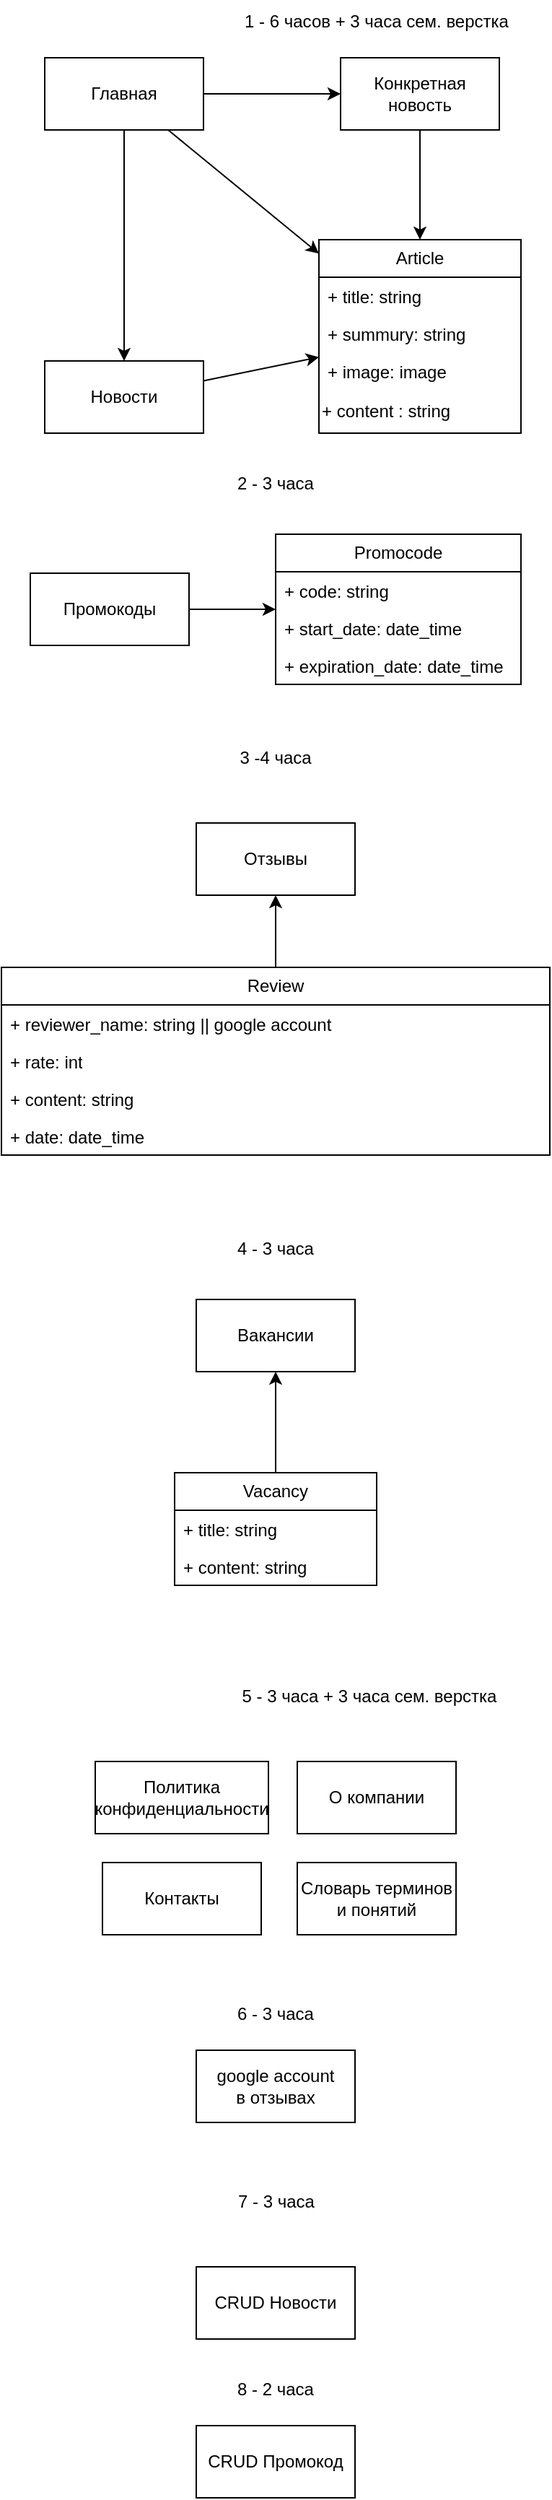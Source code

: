 <mxfile version="21.1.2" type="device">
  <diagram id="C5RBs43oDa-KdzZeNtuy" name="Page-1">
    <mxGraphModel dx="1980" dy="884" grid="1" gridSize="10" guides="1" tooltips="1" connect="1" arrows="1" fold="1" page="1" pageScale="1" pageWidth="827" pageHeight="1169" math="0" shadow="0">
      <root>
        <mxCell id="WIyWlLk6GJQsqaUBKTNV-0" />
        <mxCell id="WIyWlLk6GJQsqaUBKTNV-1" parent="WIyWlLk6GJQsqaUBKTNV-0" />
        <mxCell id="L7a447WGco3aTBn-3NzL-0" value="Главная" style="html=1;whiteSpace=wrap;" vertex="1" parent="WIyWlLk6GJQsqaUBKTNV-1">
          <mxGeometry x="50" y="60" width="110" height="50" as="geometry" />
        </mxCell>
        <mxCell id="L7a447WGco3aTBn-3NzL-1" value="О компании" style="html=1;whiteSpace=wrap;" vertex="1" parent="WIyWlLk6GJQsqaUBKTNV-1">
          <mxGeometry x="225" y="1240" width="110" height="50" as="geometry" />
        </mxCell>
        <mxCell id="L7a447WGco3aTBn-3NzL-2" value="Новости" style="html=1;whiteSpace=wrap;" vertex="1" parent="WIyWlLk6GJQsqaUBKTNV-1">
          <mxGeometry x="50" y="270" width="110" height="50" as="geometry" />
        </mxCell>
        <mxCell id="L7a447WGco3aTBn-3NzL-3" value="Словарь терминов и понятий" style="html=1;whiteSpace=wrap;" vertex="1" parent="WIyWlLk6GJQsqaUBKTNV-1">
          <mxGeometry x="225" y="1310" width="110" height="50" as="geometry" />
        </mxCell>
        <mxCell id="L7a447WGco3aTBn-3NzL-4" value="Контакты" style="html=1;whiteSpace=wrap;" vertex="1" parent="WIyWlLk6GJQsqaUBKTNV-1">
          <mxGeometry x="90" y="1310" width="110" height="50" as="geometry" />
        </mxCell>
        <mxCell id="L7a447WGco3aTBn-3NzL-5" value="Политика конфиденциальности" style="html=1;whiteSpace=wrap;" vertex="1" parent="WIyWlLk6GJQsqaUBKTNV-1">
          <mxGeometry x="85" y="1240" width="120" height="50" as="geometry" />
        </mxCell>
        <mxCell id="L7a447WGco3aTBn-3NzL-6" value="Вакансии" style="html=1;whiteSpace=wrap;" vertex="1" parent="WIyWlLk6GJQsqaUBKTNV-1">
          <mxGeometry x="155" y="920" width="110" height="50" as="geometry" />
        </mxCell>
        <mxCell id="L7a447WGco3aTBn-3NzL-7" value="Отзывы" style="html=1;whiteSpace=wrap;" vertex="1" parent="WIyWlLk6GJQsqaUBKTNV-1">
          <mxGeometry x="155" y="590" width="110" height="50" as="geometry" />
        </mxCell>
        <mxCell id="L7a447WGco3aTBn-3NzL-8" value="Промокоды" style="html=1;whiteSpace=wrap;" vertex="1" parent="WIyWlLk6GJQsqaUBKTNV-1">
          <mxGeometry x="40" y="417" width="110" height="50" as="geometry" />
        </mxCell>
        <mxCell id="L7a447WGco3aTBn-3NzL-10" value="Article" style="swimlane;fontStyle=0;childLayout=stackLayout;horizontal=1;startSize=26;fillColor=none;horizontalStack=0;resizeParent=1;resizeParentMax=0;resizeLast=0;collapsible=1;marginBottom=0;whiteSpace=wrap;html=1;" vertex="1" parent="WIyWlLk6GJQsqaUBKTNV-1">
          <mxGeometry x="240" y="186" width="140" height="134" as="geometry" />
        </mxCell>
        <mxCell id="L7a447WGco3aTBn-3NzL-11" value="+ title: string" style="text;strokeColor=none;fillColor=none;align=left;verticalAlign=top;spacingLeft=4;spacingRight=4;overflow=hidden;rotatable=0;points=[[0,0.5],[1,0.5]];portConstraint=eastwest;whiteSpace=wrap;html=1;" vertex="1" parent="L7a447WGco3aTBn-3NzL-10">
          <mxGeometry y="26" width="140" height="26" as="geometry" />
        </mxCell>
        <mxCell id="L7a447WGco3aTBn-3NzL-12" value="+ summury: string" style="text;strokeColor=none;fillColor=none;align=left;verticalAlign=top;spacingLeft=4;spacingRight=4;overflow=hidden;rotatable=0;points=[[0,0.5],[1,0.5]];portConstraint=eastwest;whiteSpace=wrap;html=1;" vertex="1" parent="L7a447WGco3aTBn-3NzL-10">
          <mxGeometry y="52" width="140" height="26" as="geometry" />
        </mxCell>
        <mxCell id="L7a447WGco3aTBn-3NzL-13" value="+ image: image" style="text;strokeColor=none;fillColor=none;align=left;verticalAlign=top;spacingLeft=4;spacingRight=4;overflow=hidden;rotatable=0;points=[[0,0.5],[1,0.5]];portConstraint=eastwest;whiteSpace=wrap;html=1;" vertex="1" parent="L7a447WGco3aTBn-3NzL-10">
          <mxGeometry y="78" width="140" height="26" as="geometry" />
        </mxCell>
        <mxCell id="L7a447WGco3aTBn-3NzL-14" value="+ content : string" style="text;html=1;strokeColor=none;fillColor=none;align=left;verticalAlign=middle;whiteSpace=wrap;rounded=0;" vertex="1" parent="L7a447WGco3aTBn-3NzL-10">
          <mxGeometry y="104" width="140" height="30" as="geometry" />
        </mxCell>
        <mxCell id="L7a447WGco3aTBn-3NzL-19" value="Vacancy" style="swimlane;fontStyle=0;childLayout=stackLayout;horizontal=1;startSize=26;fillColor=none;horizontalStack=0;resizeParent=1;resizeParentMax=0;resizeLast=0;collapsible=1;marginBottom=0;whiteSpace=wrap;html=1;" vertex="1" parent="WIyWlLk6GJQsqaUBKTNV-1">
          <mxGeometry x="140" y="1040" width="140" height="78" as="geometry" />
        </mxCell>
        <mxCell id="L7a447WGco3aTBn-3NzL-20" value="+ title: string" style="text;strokeColor=none;fillColor=none;align=left;verticalAlign=top;spacingLeft=4;spacingRight=4;overflow=hidden;rotatable=0;points=[[0,0.5],[1,0.5]];portConstraint=eastwest;whiteSpace=wrap;html=1;" vertex="1" parent="L7a447WGco3aTBn-3NzL-19">
          <mxGeometry y="26" width="140" height="26" as="geometry" />
        </mxCell>
        <mxCell id="L7a447WGco3aTBn-3NzL-21" value="+ content: string" style="text;strokeColor=none;fillColor=none;align=left;verticalAlign=top;spacingLeft=4;spacingRight=4;overflow=hidden;rotatable=0;points=[[0,0.5],[1,0.5]];portConstraint=eastwest;whiteSpace=wrap;html=1;" vertex="1" parent="L7a447WGco3aTBn-3NzL-19">
          <mxGeometry y="52" width="140" height="26" as="geometry" />
        </mxCell>
        <mxCell id="L7a447WGco3aTBn-3NzL-22" value="Review" style="swimlane;fontStyle=0;childLayout=stackLayout;horizontal=1;startSize=26;fillColor=none;horizontalStack=0;resizeParent=1;resizeParentMax=0;resizeLast=0;collapsible=1;marginBottom=0;whiteSpace=wrap;html=1;" vertex="1" parent="WIyWlLk6GJQsqaUBKTNV-1">
          <mxGeometry x="20" y="690" width="380" height="130" as="geometry" />
        </mxCell>
        <mxCell id="L7a447WGco3aTBn-3NzL-23" value="+ reviewer_name: string || google account" style="text;strokeColor=none;fillColor=none;align=left;verticalAlign=top;spacingLeft=4;spacingRight=4;overflow=hidden;rotatable=0;points=[[0,0.5],[1,0.5]];portConstraint=eastwest;whiteSpace=wrap;html=1;" vertex="1" parent="L7a447WGco3aTBn-3NzL-22">
          <mxGeometry y="26" width="380" height="26" as="geometry" />
        </mxCell>
        <mxCell id="L7a447WGco3aTBn-3NzL-24" value="+ rate: int" style="text;strokeColor=none;fillColor=none;align=left;verticalAlign=top;spacingLeft=4;spacingRight=4;overflow=hidden;rotatable=0;points=[[0,0.5],[1,0.5]];portConstraint=eastwest;whiteSpace=wrap;html=1;" vertex="1" parent="L7a447WGco3aTBn-3NzL-22">
          <mxGeometry y="52" width="380" height="26" as="geometry" />
        </mxCell>
        <mxCell id="L7a447WGco3aTBn-3NzL-25" value="+ content: string" style="text;strokeColor=none;fillColor=none;align=left;verticalAlign=top;spacingLeft=4;spacingRight=4;overflow=hidden;rotatable=0;points=[[0,0.5],[1,0.5]];portConstraint=eastwest;whiteSpace=wrap;html=1;" vertex="1" parent="L7a447WGco3aTBn-3NzL-22">
          <mxGeometry y="78" width="380" height="26" as="geometry" />
        </mxCell>
        <mxCell id="L7a447WGco3aTBn-3NzL-26" value="+ date: date_time" style="text;strokeColor=none;fillColor=none;align=left;verticalAlign=top;spacingLeft=4;spacingRight=4;overflow=hidden;rotatable=0;points=[[0,0.5],[1,0.5]];portConstraint=eastwest;whiteSpace=wrap;html=1;" vertex="1" parent="L7a447WGco3aTBn-3NzL-22">
          <mxGeometry y="104" width="380" height="26" as="geometry" />
        </mxCell>
        <mxCell id="L7a447WGco3aTBn-3NzL-27" value="Promocode" style="swimlane;fontStyle=0;childLayout=stackLayout;horizontal=1;startSize=26;fillColor=none;horizontalStack=0;resizeParent=1;resizeParentMax=0;resizeLast=0;collapsible=1;marginBottom=0;whiteSpace=wrap;html=1;" vertex="1" parent="WIyWlLk6GJQsqaUBKTNV-1">
          <mxGeometry x="210" y="390" width="170" height="104" as="geometry" />
        </mxCell>
        <mxCell id="L7a447WGco3aTBn-3NzL-28" value="+ code: string" style="text;strokeColor=none;fillColor=none;align=left;verticalAlign=top;spacingLeft=4;spacingRight=4;overflow=hidden;rotatable=0;points=[[0,0.5],[1,0.5]];portConstraint=eastwest;whiteSpace=wrap;html=1;" vertex="1" parent="L7a447WGco3aTBn-3NzL-27">
          <mxGeometry y="26" width="170" height="26" as="geometry" />
        </mxCell>
        <mxCell id="L7a447WGco3aTBn-3NzL-29" value="+ start_date: date_time" style="text;strokeColor=none;fillColor=none;align=left;verticalAlign=top;spacingLeft=4;spacingRight=4;overflow=hidden;rotatable=0;points=[[0,0.5],[1,0.5]];portConstraint=eastwest;whiteSpace=wrap;html=1;" vertex="1" parent="L7a447WGco3aTBn-3NzL-27">
          <mxGeometry y="52" width="170" height="26" as="geometry" />
        </mxCell>
        <mxCell id="L7a447WGco3aTBn-3NzL-30" value="+ expiration_date: date_time" style="text;strokeColor=none;fillColor=none;align=left;verticalAlign=top;spacingLeft=4;spacingRight=4;overflow=hidden;rotatable=0;points=[[0,0.5],[1,0.5]];portConstraint=eastwest;whiteSpace=wrap;html=1;" vertex="1" parent="L7a447WGco3aTBn-3NzL-27">
          <mxGeometry y="78" width="170" height="26" as="geometry" />
        </mxCell>
        <mxCell id="L7a447WGco3aTBn-3NzL-32" value="" style="endArrow=classic;html=1;rounded=0;" edge="1" parent="WIyWlLk6GJQsqaUBKTNV-1" source="L7a447WGco3aTBn-3NzL-0" target="L7a447WGco3aTBn-3NzL-10">
          <mxGeometry width="50" height="50" relative="1" as="geometry">
            <mxPoint x="80" y="230" as="sourcePoint" />
            <mxPoint x="130" y="180" as="targetPoint" />
          </mxGeometry>
        </mxCell>
        <mxCell id="L7a447WGco3aTBn-3NzL-34" value="" style="endArrow=classic;html=1;rounded=0;" edge="1" parent="WIyWlLk6GJQsqaUBKTNV-1" source="L7a447WGco3aTBn-3NzL-0" target="L7a447WGco3aTBn-3NzL-2">
          <mxGeometry width="50" height="50" relative="1" as="geometry">
            <mxPoint x="80" y="220" as="sourcePoint" />
            <mxPoint x="130" y="170" as="targetPoint" />
          </mxGeometry>
        </mxCell>
        <mxCell id="L7a447WGco3aTBn-3NzL-35" value="" style="endArrow=classic;html=1;rounded=0;" edge="1" parent="WIyWlLk6GJQsqaUBKTNV-1" source="L7a447WGco3aTBn-3NzL-2" target="L7a447WGco3aTBn-3NzL-10">
          <mxGeometry width="50" height="50" relative="1" as="geometry">
            <mxPoint x="310" y="410" as="sourcePoint" />
            <mxPoint x="360" y="360" as="targetPoint" />
          </mxGeometry>
        </mxCell>
        <mxCell id="L7a447WGco3aTBn-3NzL-36" value="" style="endArrow=classic;html=1;rounded=0;" edge="1" parent="WIyWlLk6GJQsqaUBKTNV-1" source="L7a447WGco3aTBn-3NzL-22" target="L7a447WGco3aTBn-3NzL-7">
          <mxGeometry width="50" height="50" relative="1" as="geometry">
            <mxPoint x="340" y="670" as="sourcePoint" />
            <mxPoint x="390" y="620" as="targetPoint" />
          </mxGeometry>
        </mxCell>
        <mxCell id="L7a447WGco3aTBn-3NzL-37" value="" style="endArrow=classic;html=1;rounded=0;" edge="1" parent="WIyWlLk6GJQsqaUBKTNV-1" source="L7a447WGco3aTBn-3NzL-19" target="L7a447WGco3aTBn-3NzL-6">
          <mxGeometry width="50" height="50" relative="1" as="geometry">
            <mxPoint x="80" y="1060" as="sourcePoint" />
            <mxPoint x="130" y="1010" as="targetPoint" />
          </mxGeometry>
        </mxCell>
        <mxCell id="L7a447WGco3aTBn-3NzL-38" value="" style="endArrow=classic;html=1;rounded=0;" edge="1" parent="WIyWlLk6GJQsqaUBKTNV-1" source="L7a447WGco3aTBn-3NzL-8" target="L7a447WGco3aTBn-3NzL-27">
          <mxGeometry width="50" height="50" relative="1" as="geometry">
            <mxPoint x="80" y="582" as="sourcePoint" />
            <mxPoint x="130" y="532" as="targetPoint" />
          </mxGeometry>
        </mxCell>
        <mxCell id="L7a447WGco3aTBn-3NzL-39" value="Конкретная новость" style="html=1;whiteSpace=wrap;" vertex="1" parent="WIyWlLk6GJQsqaUBKTNV-1">
          <mxGeometry x="255" y="60" width="110" height="50" as="geometry" />
        </mxCell>
        <mxCell id="L7a447WGco3aTBn-3NzL-40" value="" style="endArrow=classic;html=1;rounded=0;" edge="1" parent="WIyWlLk6GJQsqaUBKTNV-1" source="L7a447WGco3aTBn-3NzL-0" target="L7a447WGco3aTBn-3NzL-39">
          <mxGeometry width="50" height="50" relative="1" as="geometry">
            <mxPoint x="160" y="50" as="sourcePoint" />
            <mxPoint x="210" as="targetPoint" />
          </mxGeometry>
        </mxCell>
        <mxCell id="L7a447WGco3aTBn-3NzL-41" value="" style="endArrow=classic;html=1;rounded=0;" edge="1" parent="WIyWlLk6GJQsqaUBKTNV-1" source="L7a447WGco3aTBn-3NzL-39" target="L7a447WGco3aTBn-3NzL-10">
          <mxGeometry width="50" height="50" relative="1" as="geometry">
            <mxPoint x="370" y="190" as="sourcePoint" />
            <mxPoint x="420" y="140" as="targetPoint" />
          </mxGeometry>
        </mxCell>
        <mxCell id="L7a447WGco3aTBn-3NzL-43" value="1 - 6 часов + 3 часа сем. верстка" style="text;html=1;strokeColor=none;fillColor=none;align=center;verticalAlign=middle;whiteSpace=wrap;rounded=0;" vertex="1" parent="WIyWlLk6GJQsqaUBKTNV-1">
          <mxGeometry x="180" y="20" width="200" height="30" as="geometry" />
        </mxCell>
        <mxCell id="L7a447WGco3aTBn-3NzL-44" value="2 - 3 часа" style="text;html=1;strokeColor=none;fillColor=none;align=center;verticalAlign=middle;whiteSpace=wrap;rounded=0;" vertex="1" parent="WIyWlLk6GJQsqaUBKTNV-1">
          <mxGeometry x="180" y="340" width="60" height="30" as="geometry" />
        </mxCell>
        <mxCell id="L7a447WGco3aTBn-3NzL-45" value="3 -4 часа" style="text;html=1;strokeColor=none;fillColor=none;align=center;verticalAlign=middle;whiteSpace=wrap;rounded=0;" vertex="1" parent="WIyWlLk6GJQsqaUBKTNV-1">
          <mxGeometry x="180" y="530" width="60" height="30" as="geometry" />
        </mxCell>
        <mxCell id="L7a447WGco3aTBn-3NzL-46" value="4 - 3 часа" style="text;html=1;strokeColor=none;fillColor=none;align=center;verticalAlign=middle;whiteSpace=wrap;rounded=0;" vertex="1" parent="WIyWlLk6GJQsqaUBKTNV-1">
          <mxGeometry x="180" y="870" width="60" height="30" as="geometry" />
        </mxCell>
        <mxCell id="L7a447WGco3aTBn-3NzL-47" value="7 - 3 часа" style="text;html=1;strokeColor=none;fillColor=none;align=center;verticalAlign=middle;whiteSpace=wrap;rounded=0;" vertex="1" parent="WIyWlLk6GJQsqaUBKTNV-1">
          <mxGeometry x="182.5" y="1530" width="55" height="30" as="geometry" />
        </mxCell>
        <mxCell id="L7a447WGco3aTBn-3NzL-48" value="CRUD Новости" style="html=1;whiteSpace=wrap;" vertex="1" parent="WIyWlLk6GJQsqaUBKTNV-1">
          <mxGeometry x="155" y="1590" width="110" height="50" as="geometry" />
        </mxCell>
        <mxCell id="L7a447WGco3aTBn-3NzL-49" value="6 - 3 часа" style="text;html=1;strokeColor=none;fillColor=none;align=center;verticalAlign=middle;whiteSpace=wrap;rounded=0;" vertex="1" parent="WIyWlLk6GJQsqaUBKTNV-1">
          <mxGeometry x="180" y="1400" width="60" height="30" as="geometry" />
        </mxCell>
        <mxCell id="L7a447WGco3aTBn-3NzL-50" value="CRUD Промокод" style="html=1;whiteSpace=wrap;" vertex="1" parent="WIyWlLk6GJQsqaUBKTNV-1">
          <mxGeometry x="155" y="1700" width="110" height="50" as="geometry" />
        </mxCell>
        <mxCell id="L7a447WGco3aTBn-3NzL-51" value="5 - 3 часа + 3 часа сем. верстка" style="text;html=1;strokeColor=none;fillColor=none;align=center;verticalAlign=middle;whiteSpace=wrap;rounded=0;" vertex="1" parent="WIyWlLk6GJQsqaUBKTNV-1">
          <mxGeometry x="180" y="1180" width="190" height="30" as="geometry" />
        </mxCell>
        <mxCell id="L7a447WGco3aTBn-3NzL-52" value="google account&lt;br&gt;в отзывах" style="html=1;whiteSpace=wrap;" vertex="1" parent="WIyWlLk6GJQsqaUBKTNV-1">
          <mxGeometry x="155" y="1440" width="110" height="50" as="geometry" />
        </mxCell>
        <mxCell id="L7a447WGco3aTBn-3NzL-54" value="8 - 2 часа" style="text;html=1;strokeColor=none;fillColor=none;align=center;verticalAlign=middle;whiteSpace=wrap;rounded=0;" vertex="1" parent="WIyWlLk6GJQsqaUBKTNV-1">
          <mxGeometry x="180" y="1660" width="60" height="30" as="geometry" />
        </mxCell>
      </root>
    </mxGraphModel>
  </diagram>
</mxfile>
